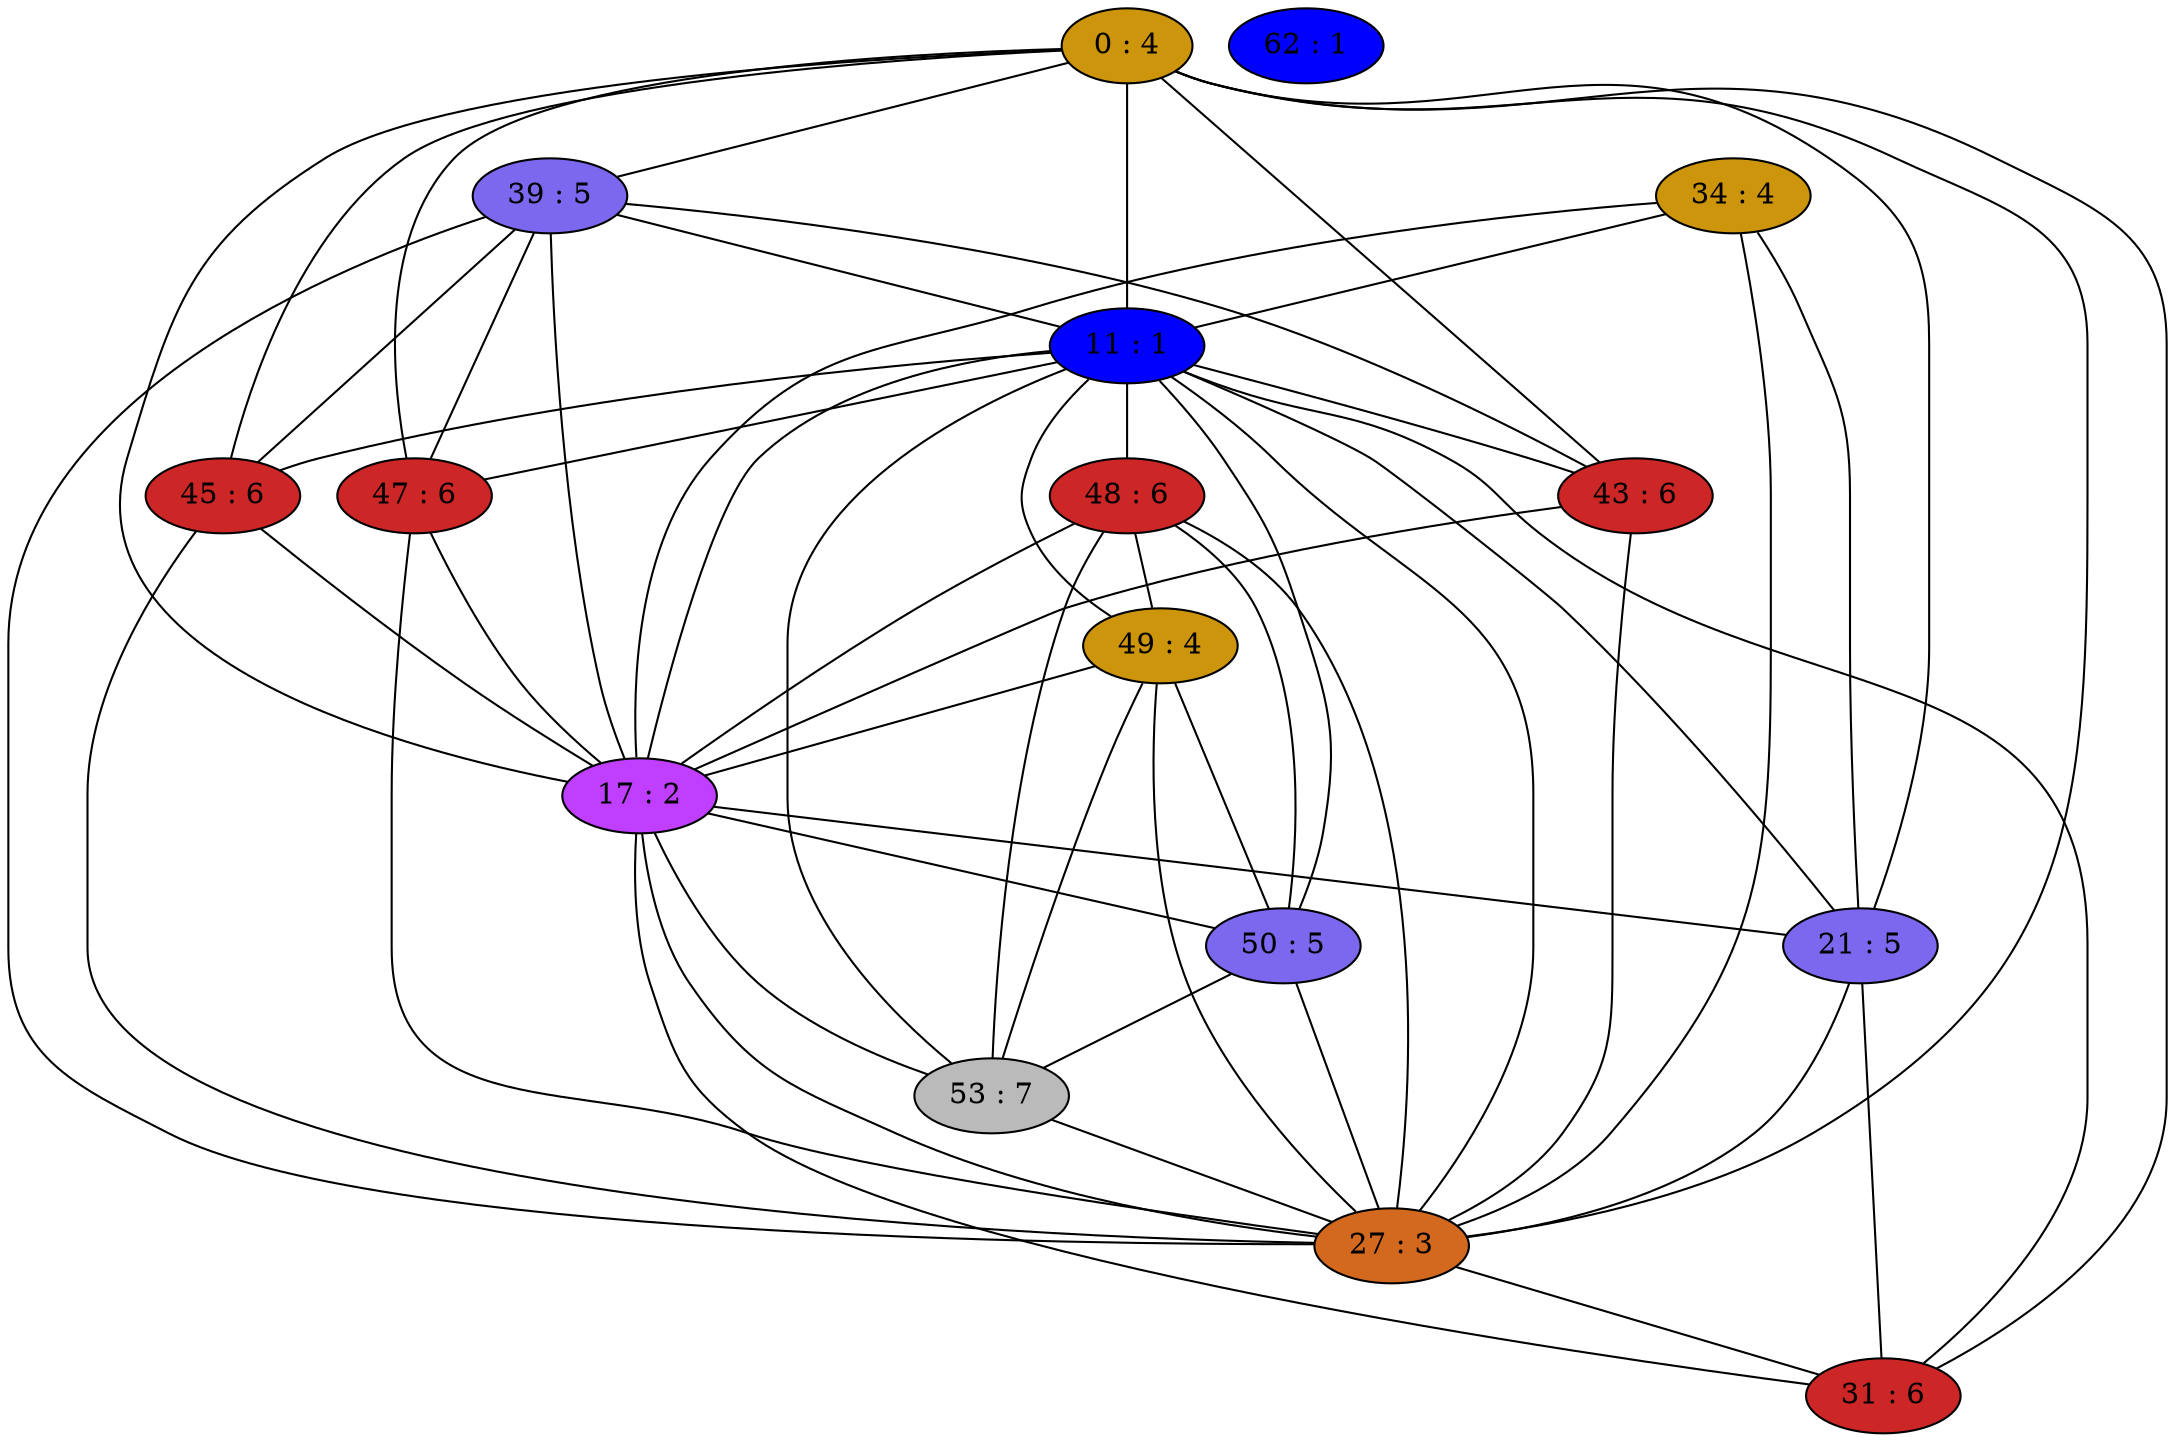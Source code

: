 strict graph {
0[label="0 : 4" style=filled fillcolor="darkgoldenrod3"];
0 -- 17
0 -- 21
0 -- 39
0 -- 43
0 -- 27
0 -- 11
0 -- 45
0 -- 47
0 -- 31
34[label="34 : 4" style=filled fillcolor="darkgoldenrod3"];
34 -- 17
34 -- 21
34 -- 11
34 -- 27
39[label="39 : 5" style=filled fillcolor="mediumslateblue"];
39 -- 0
39 -- 17
39 -- 43
39 -- 11
39 -- 27
39 -- 45
39 -- 47
11[label="11 : 1" style=filled fillcolor="blue1"];
11 -- 0
11 -- 34
11 -- 39
11 -- 43
11 -- 45
11 -- 47
11 -- 48
11 -- 49
11 -- 17
11 -- 50
11 -- 53
11 -- 21
11 -- 27
11 -- 31
43[label="43 : 6" style=filled fillcolor="firebrick3"];
43 -- 0
43 -- 17
43 -- 39
43 -- 11
43 -- 27
45[label="45 : 6" style=filled fillcolor="firebrick3"];
45 -- 0
45 -- 17
45 -- 39
45 -- 11
45 -- 27
47[label="47 : 6" style=filled fillcolor="firebrick3"];
47 -- 0
47 -- 17
47 -- 39
47 -- 11
47 -- 27
48[label="48 : 6" style=filled fillcolor="firebrick3"];
48 -- 49
48 -- 17
48 -- 50
48 -- 53
48 -- 11
48 -- 27
49[label="49 : 4" style=filled fillcolor="darkgoldenrod3"];
49 -- 48
49 -- 17
49 -- 50
49 -- 53
49 -- 11
49 -- 27
17[label="17 : 2" style=filled fillcolor="darkorchid1"];
17 -- 0
17 -- 34
17 -- 39
17 -- 43
17 -- 11
17 -- 45
17 -- 47
17 -- 48
17 -- 49
17 -- 50
17 -- 53
17 -- 21
17 -- 27
17 -- 31
50[label="50 : 5" style=filled fillcolor="mediumslateblue"];
50 -- 48
50 -- 49
50 -- 17
50 -- 53
50 -- 11
50 -- 27
53[label="53 : 7" style=filled fillcolor="gray73"];
53 -- 48
53 -- 49
53 -- 17
53 -- 50
53 -- 11
53 -- 27
21[label="21 : 5" style=filled fillcolor="mediumslateblue"];
21 -- 0
21 -- 17
21 -- 34
21 -- 27
21 -- 11
21 -- 31
27[label="27 : 3" style=filled fillcolor="chocolate"];
27 -- 0
27 -- 34
27 -- 39
27 -- 43
27 -- 11
27 -- 45
27 -- 47
27 -- 48
27 -- 49
27 -- 17
27 -- 50
27 -- 53
27 -- 21
27 -- 31
62[label="62 : 1" style=filled fillcolor="blue1"];
31[label="31 : 6" style=filled fillcolor="firebrick3"];
31 -- 0
31 -- 17
31 -- 21
31 -- 11
31 -- 27
}